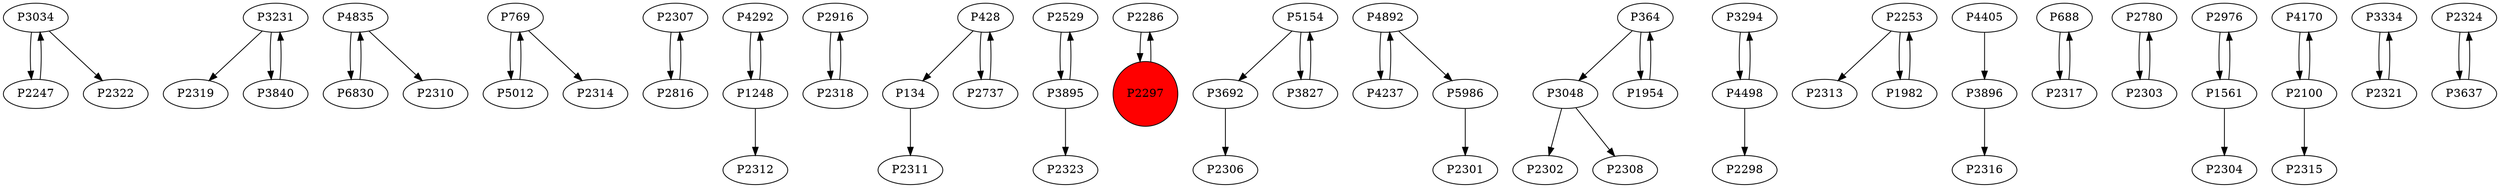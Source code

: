 digraph {
	P3034 -> P2247
	P3034 -> P2322
	P3231 -> P2319
	P4835 -> P6830
	P769 -> P5012
	P2307 -> P2816
	P4292 -> P1248
	P2916 -> P2318
	P2247 -> P3034
	P428 -> P134
	P2529 -> P3895
	P6830 -> P4835
	P2286 -> P2297
	P1248 -> P2312
	P5154 -> P3692
	P134 -> P2311
	P5986 -> P2301
	P4237 -> P4892
	P5012 -> P769
	P364 -> P3048
	P3231 -> P3840
	P3895 -> P2323
	P3294 -> P4498
	P3048 -> P2302
	P3827 -> P5154
	P3840 -> P3231
	P2297 -> P2286
	P1248 -> P4292
	P2253 -> P2313
	P4405 -> P3896
	P364 -> P1954
	P3692 -> P2306
	P688 -> P2317
	P4498 -> P3294
	P1982 -> P2253
	P2780 -> P2303
	P4892 -> P4237
	P428 -> P2737
	P4892 -> P5986
	P2976 -> P1561
	P3896 -> P2316
	P1954 -> P364
	P2318 -> P2916
	P3048 -> P2308
	P4170 -> P2100
	P2816 -> P2307
	P1561 -> P2976
	P769 -> P2314
	P3334 -> P2321
	P1561 -> P2304
	P5154 -> P3827
	P2324 -> P3637
	P4835 -> P2310
	P2303 -> P2780
	P2253 -> P1982
	P2321 -> P3334
	P2737 -> P428
	P2317 -> P688
	P4498 -> P2298
	P2100 -> P2315
	P3637 -> P2324
	P3895 -> P2529
	P2100 -> P4170
	P2297 [shape=circle]
	P2297 [style=filled]
	P2297 [fillcolor=red]
}